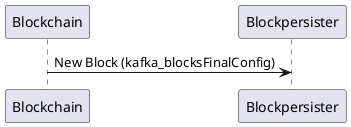 @startuml
participant Blockchain as BC
participant Blockpersister as BP

BC -> BP: New Block (kafka_blocksFinalConfig)
@enduml
